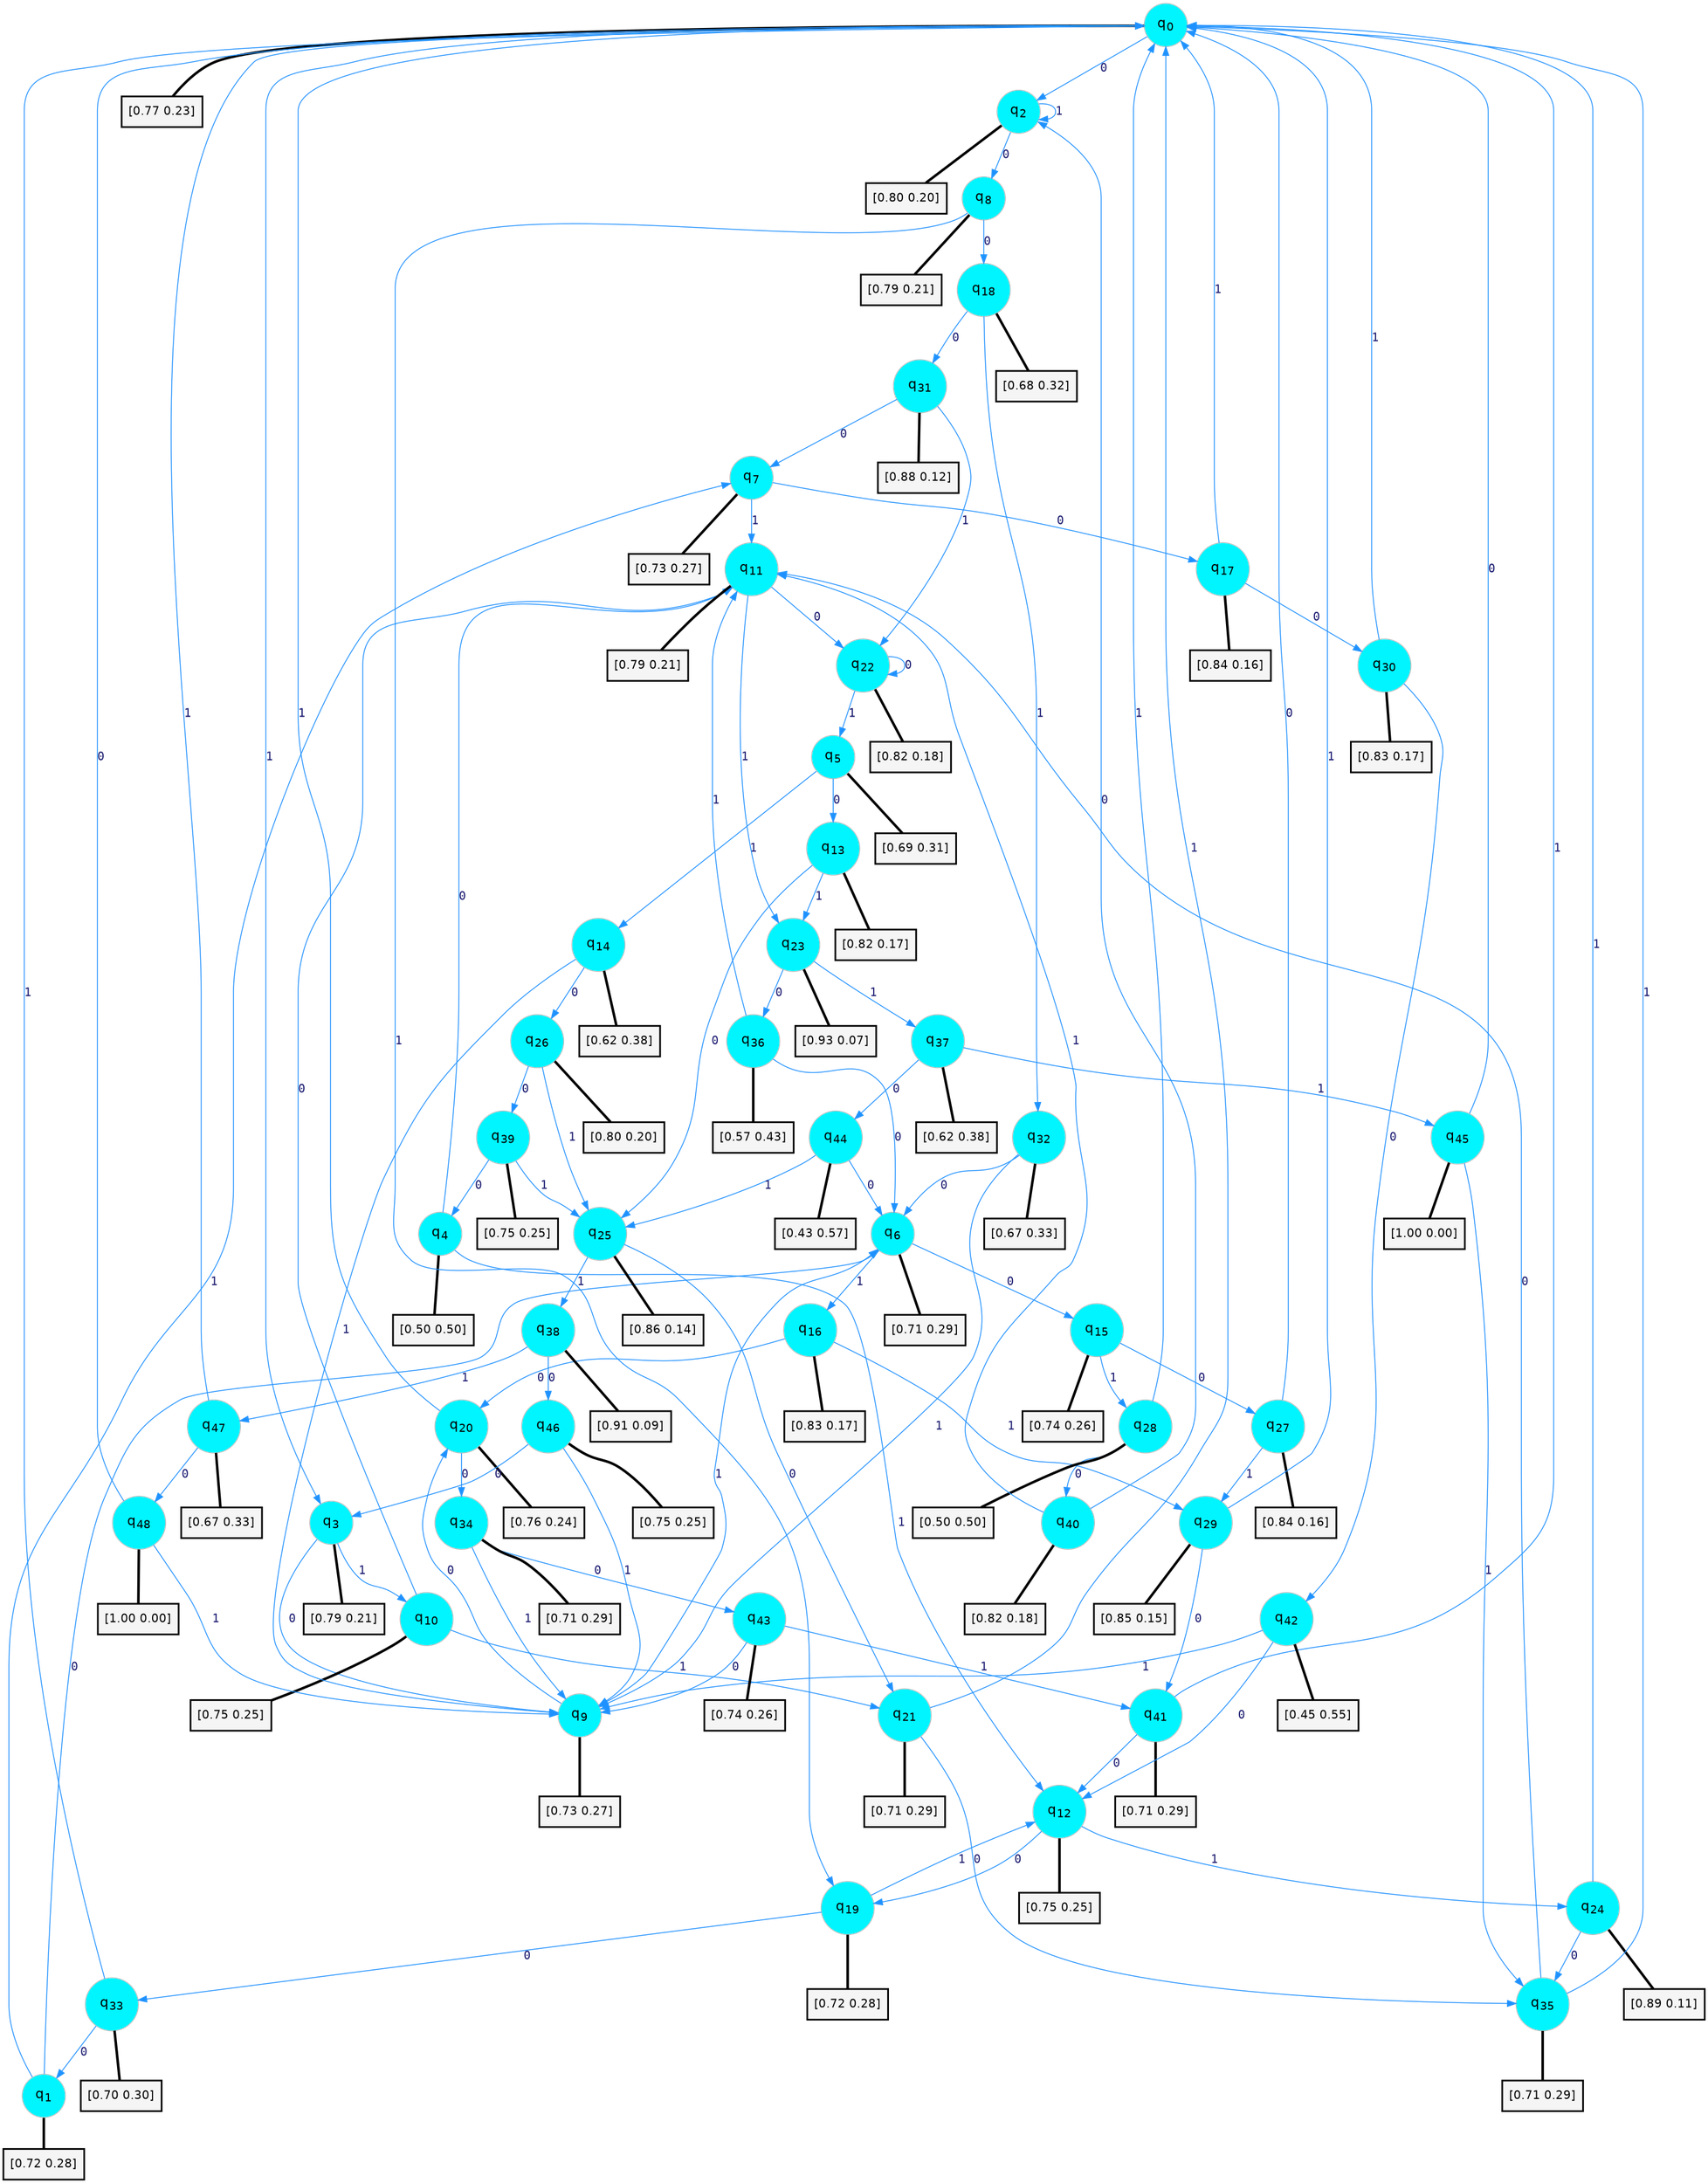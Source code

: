 digraph G {
graph [
bgcolor=transparent, dpi=300, rankdir=TD, size="40,25"];
node [
color=gray, fillcolor=turquoise1, fontcolor=black, fontname=Helvetica, fontsize=16, fontweight=bold, shape=circle, style=filled];
edge [
arrowsize=1, color=dodgerblue1, fontcolor=midnightblue, fontname=courier, fontweight=bold, penwidth=1, style=solid, weight=20];
0[label=<q<SUB>0</SUB>>];
1[label=<q<SUB>1</SUB>>];
2[label=<q<SUB>2</SUB>>];
3[label=<q<SUB>3</SUB>>];
4[label=<q<SUB>4</SUB>>];
5[label=<q<SUB>5</SUB>>];
6[label=<q<SUB>6</SUB>>];
7[label=<q<SUB>7</SUB>>];
8[label=<q<SUB>8</SUB>>];
9[label=<q<SUB>9</SUB>>];
10[label=<q<SUB>10</SUB>>];
11[label=<q<SUB>11</SUB>>];
12[label=<q<SUB>12</SUB>>];
13[label=<q<SUB>13</SUB>>];
14[label=<q<SUB>14</SUB>>];
15[label=<q<SUB>15</SUB>>];
16[label=<q<SUB>16</SUB>>];
17[label=<q<SUB>17</SUB>>];
18[label=<q<SUB>18</SUB>>];
19[label=<q<SUB>19</SUB>>];
20[label=<q<SUB>20</SUB>>];
21[label=<q<SUB>21</SUB>>];
22[label=<q<SUB>22</SUB>>];
23[label=<q<SUB>23</SUB>>];
24[label=<q<SUB>24</SUB>>];
25[label=<q<SUB>25</SUB>>];
26[label=<q<SUB>26</SUB>>];
27[label=<q<SUB>27</SUB>>];
28[label=<q<SUB>28</SUB>>];
29[label=<q<SUB>29</SUB>>];
30[label=<q<SUB>30</SUB>>];
31[label=<q<SUB>31</SUB>>];
32[label=<q<SUB>32</SUB>>];
33[label=<q<SUB>33</SUB>>];
34[label=<q<SUB>34</SUB>>];
35[label=<q<SUB>35</SUB>>];
36[label=<q<SUB>36</SUB>>];
37[label=<q<SUB>37</SUB>>];
38[label=<q<SUB>38</SUB>>];
39[label=<q<SUB>39</SUB>>];
40[label=<q<SUB>40</SUB>>];
41[label=<q<SUB>41</SUB>>];
42[label=<q<SUB>42</SUB>>];
43[label=<q<SUB>43</SUB>>];
44[label=<q<SUB>44</SUB>>];
45[label=<q<SUB>45</SUB>>];
46[label=<q<SUB>46</SUB>>];
47[label=<q<SUB>47</SUB>>];
48[label=<q<SUB>48</SUB>>];
49[label="[0.77 0.23]", shape=box,fontcolor=black, fontname=Helvetica, fontsize=14, penwidth=2, fillcolor=whitesmoke,color=black];
50[label="[0.72 0.28]", shape=box,fontcolor=black, fontname=Helvetica, fontsize=14, penwidth=2, fillcolor=whitesmoke,color=black];
51[label="[0.80 0.20]", shape=box,fontcolor=black, fontname=Helvetica, fontsize=14, penwidth=2, fillcolor=whitesmoke,color=black];
52[label="[0.79 0.21]", shape=box,fontcolor=black, fontname=Helvetica, fontsize=14, penwidth=2, fillcolor=whitesmoke,color=black];
53[label="[0.50 0.50]", shape=box,fontcolor=black, fontname=Helvetica, fontsize=14, penwidth=2, fillcolor=whitesmoke,color=black];
54[label="[0.69 0.31]", shape=box,fontcolor=black, fontname=Helvetica, fontsize=14, penwidth=2, fillcolor=whitesmoke,color=black];
55[label="[0.71 0.29]", shape=box,fontcolor=black, fontname=Helvetica, fontsize=14, penwidth=2, fillcolor=whitesmoke,color=black];
56[label="[0.73 0.27]", shape=box,fontcolor=black, fontname=Helvetica, fontsize=14, penwidth=2, fillcolor=whitesmoke,color=black];
57[label="[0.79 0.21]", shape=box,fontcolor=black, fontname=Helvetica, fontsize=14, penwidth=2, fillcolor=whitesmoke,color=black];
58[label="[0.73 0.27]", shape=box,fontcolor=black, fontname=Helvetica, fontsize=14, penwidth=2, fillcolor=whitesmoke,color=black];
59[label="[0.75 0.25]", shape=box,fontcolor=black, fontname=Helvetica, fontsize=14, penwidth=2, fillcolor=whitesmoke,color=black];
60[label="[0.79 0.21]", shape=box,fontcolor=black, fontname=Helvetica, fontsize=14, penwidth=2, fillcolor=whitesmoke,color=black];
61[label="[0.75 0.25]", shape=box,fontcolor=black, fontname=Helvetica, fontsize=14, penwidth=2, fillcolor=whitesmoke,color=black];
62[label="[0.82 0.17]", shape=box,fontcolor=black, fontname=Helvetica, fontsize=14, penwidth=2, fillcolor=whitesmoke,color=black];
63[label="[0.62 0.38]", shape=box,fontcolor=black, fontname=Helvetica, fontsize=14, penwidth=2, fillcolor=whitesmoke,color=black];
64[label="[0.74 0.26]", shape=box,fontcolor=black, fontname=Helvetica, fontsize=14, penwidth=2, fillcolor=whitesmoke,color=black];
65[label="[0.83 0.17]", shape=box,fontcolor=black, fontname=Helvetica, fontsize=14, penwidth=2, fillcolor=whitesmoke,color=black];
66[label="[0.84 0.16]", shape=box,fontcolor=black, fontname=Helvetica, fontsize=14, penwidth=2, fillcolor=whitesmoke,color=black];
67[label="[0.68 0.32]", shape=box,fontcolor=black, fontname=Helvetica, fontsize=14, penwidth=2, fillcolor=whitesmoke,color=black];
68[label="[0.72 0.28]", shape=box,fontcolor=black, fontname=Helvetica, fontsize=14, penwidth=2, fillcolor=whitesmoke,color=black];
69[label="[0.76 0.24]", shape=box,fontcolor=black, fontname=Helvetica, fontsize=14, penwidth=2, fillcolor=whitesmoke,color=black];
70[label="[0.71 0.29]", shape=box,fontcolor=black, fontname=Helvetica, fontsize=14, penwidth=2, fillcolor=whitesmoke,color=black];
71[label="[0.82 0.18]", shape=box,fontcolor=black, fontname=Helvetica, fontsize=14, penwidth=2, fillcolor=whitesmoke,color=black];
72[label="[0.93 0.07]", shape=box,fontcolor=black, fontname=Helvetica, fontsize=14, penwidth=2, fillcolor=whitesmoke,color=black];
73[label="[0.89 0.11]", shape=box,fontcolor=black, fontname=Helvetica, fontsize=14, penwidth=2, fillcolor=whitesmoke,color=black];
74[label="[0.86 0.14]", shape=box,fontcolor=black, fontname=Helvetica, fontsize=14, penwidth=2, fillcolor=whitesmoke,color=black];
75[label="[0.80 0.20]", shape=box,fontcolor=black, fontname=Helvetica, fontsize=14, penwidth=2, fillcolor=whitesmoke,color=black];
76[label="[0.84 0.16]", shape=box,fontcolor=black, fontname=Helvetica, fontsize=14, penwidth=2, fillcolor=whitesmoke,color=black];
77[label="[0.50 0.50]", shape=box,fontcolor=black, fontname=Helvetica, fontsize=14, penwidth=2, fillcolor=whitesmoke,color=black];
78[label="[0.85 0.15]", shape=box,fontcolor=black, fontname=Helvetica, fontsize=14, penwidth=2, fillcolor=whitesmoke,color=black];
79[label="[0.83 0.17]", shape=box,fontcolor=black, fontname=Helvetica, fontsize=14, penwidth=2, fillcolor=whitesmoke,color=black];
80[label="[0.88 0.12]", shape=box,fontcolor=black, fontname=Helvetica, fontsize=14, penwidth=2, fillcolor=whitesmoke,color=black];
81[label="[0.67 0.33]", shape=box,fontcolor=black, fontname=Helvetica, fontsize=14, penwidth=2, fillcolor=whitesmoke,color=black];
82[label="[0.70 0.30]", shape=box,fontcolor=black, fontname=Helvetica, fontsize=14, penwidth=2, fillcolor=whitesmoke,color=black];
83[label="[0.71 0.29]", shape=box,fontcolor=black, fontname=Helvetica, fontsize=14, penwidth=2, fillcolor=whitesmoke,color=black];
84[label="[0.71 0.29]", shape=box,fontcolor=black, fontname=Helvetica, fontsize=14, penwidth=2, fillcolor=whitesmoke,color=black];
85[label="[0.57 0.43]", shape=box,fontcolor=black, fontname=Helvetica, fontsize=14, penwidth=2, fillcolor=whitesmoke,color=black];
86[label="[0.62 0.38]", shape=box,fontcolor=black, fontname=Helvetica, fontsize=14, penwidth=2, fillcolor=whitesmoke,color=black];
87[label="[0.91 0.09]", shape=box,fontcolor=black, fontname=Helvetica, fontsize=14, penwidth=2, fillcolor=whitesmoke,color=black];
88[label="[0.75 0.25]", shape=box,fontcolor=black, fontname=Helvetica, fontsize=14, penwidth=2, fillcolor=whitesmoke,color=black];
89[label="[0.82 0.18]", shape=box,fontcolor=black, fontname=Helvetica, fontsize=14, penwidth=2, fillcolor=whitesmoke,color=black];
90[label="[0.71 0.29]", shape=box,fontcolor=black, fontname=Helvetica, fontsize=14, penwidth=2, fillcolor=whitesmoke,color=black];
91[label="[0.45 0.55]", shape=box,fontcolor=black, fontname=Helvetica, fontsize=14, penwidth=2, fillcolor=whitesmoke,color=black];
92[label="[0.74 0.26]", shape=box,fontcolor=black, fontname=Helvetica, fontsize=14, penwidth=2, fillcolor=whitesmoke,color=black];
93[label="[0.43 0.57]", shape=box,fontcolor=black, fontname=Helvetica, fontsize=14, penwidth=2, fillcolor=whitesmoke,color=black];
94[label="[1.00 0.00]", shape=box,fontcolor=black, fontname=Helvetica, fontsize=14, penwidth=2, fillcolor=whitesmoke,color=black];
95[label="[0.75 0.25]", shape=box,fontcolor=black, fontname=Helvetica, fontsize=14, penwidth=2, fillcolor=whitesmoke,color=black];
96[label="[0.67 0.33]", shape=box,fontcolor=black, fontname=Helvetica, fontsize=14, penwidth=2, fillcolor=whitesmoke,color=black];
97[label="[1.00 0.00]", shape=box,fontcolor=black, fontname=Helvetica, fontsize=14, penwidth=2, fillcolor=whitesmoke,color=black];
0->2 [label=0];
0->3 [label=1];
0->49 [arrowhead=none, penwidth=3,color=black];
1->6 [label=0];
1->7 [label=1];
1->50 [arrowhead=none, penwidth=3,color=black];
2->8 [label=0];
2->2 [label=1];
2->51 [arrowhead=none, penwidth=3,color=black];
3->9 [label=0];
3->10 [label=1];
3->52 [arrowhead=none, penwidth=3,color=black];
4->11 [label=0];
4->12 [label=1];
4->53 [arrowhead=none, penwidth=3,color=black];
5->13 [label=0];
5->14 [label=1];
5->54 [arrowhead=none, penwidth=3,color=black];
6->15 [label=0];
6->16 [label=1];
6->55 [arrowhead=none, penwidth=3,color=black];
7->17 [label=0];
7->11 [label=1];
7->56 [arrowhead=none, penwidth=3,color=black];
8->18 [label=0];
8->19 [label=1];
8->57 [arrowhead=none, penwidth=3,color=black];
9->20 [label=0];
9->6 [label=1];
9->58 [arrowhead=none, penwidth=3,color=black];
10->11 [label=0];
10->21 [label=1];
10->59 [arrowhead=none, penwidth=3,color=black];
11->22 [label=0];
11->23 [label=1];
11->60 [arrowhead=none, penwidth=3,color=black];
12->19 [label=0];
12->24 [label=1];
12->61 [arrowhead=none, penwidth=3,color=black];
13->25 [label=0];
13->23 [label=1];
13->62 [arrowhead=none, penwidth=3,color=black];
14->26 [label=0];
14->9 [label=1];
14->63 [arrowhead=none, penwidth=3,color=black];
15->27 [label=0];
15->28 [label=1];
15->64 [arrowhead=none, penwidth=3,color=black];
16->20 [label=0];
16->29 [label=1];
16->65 [arrowhead=none, penwidth=3,color=black];
17->30 [label=0];
17->0 [label=1];
17->66 [arrowhead=none, penwidth=3,color=black];
18->31 [label=0];
18->32 [label=1];
18->67 [arrowhead=none, penwidth=3,color=black];
19->33 [label=0];
19->12 [label=1];
19->68 [arrowhead=none, penwidth=3,color=black];
20->34 [label=0];
20->0 [label=1];
20->69 [arrowhead=none, penwidth=3,color=black];
21->35 [label=0];
21->0 [label=1];
21->70 [arrowhead=none, penwidth=3,color=black];
22->22 [label=0];
22->5 [label=1];
22->71 [arrowhead=none, penwidth=3,color=black];
23->36 [label=0];
23->37 [label=1];
23->72 [arrowhead=none, penwidth=3,color=black];
24->35 [label=0];
24->0 [label=1];
24->73 [arrowhead=none, penwidth=3,color=black];
25->21 [label=0];
25->38 [label=1];
25->74 [arrowhead=none, penwidth=3,color=black];
26->39 [label=0];
26->25 [label=1];
26->75 [arrowhead=none, penwidth=3,color=black];
27->0 [label=0];
27->29 [label=1];
27->76 [arrowhead=none, penwidth=3,color=black];
28->40 [label=0];
28->0 [label=1];
28->77 [arrowhead=none, penwidth=3,color=black];
29->41 [label=0];
29->0 [label=1];
29->78 [arrowhead=none, penwidth=3,color=black];
30->42 [label=0];
30->0 [label=1];
30->79 [arrowhead=none, penwidth=3,color=black];
31->7 [label=0];
31->22 [label=1];
31->80 [arrowhead=none, penwidth=3,color=black];
32->6 [label=0];
32->9 [label=1];
32->81 [arrowhead=none, penwidth=3,color=black];
33->1 [label=0];
33->0 [label=1];
33->82 [arrowhead=none, penwidth=3,color=black];
34->43 [label=0];
34->9 [label=1];
34->83 [arrowhead=none, penwidth=3,color=black];
35->11 [label=0];
35->0 [label=1];
35->84 [arrowhead=none, penwidth=3,color=black];
36->6 [label=0];
36->11 [label=1];
36->85 [arrowhead=none, penwidth=3,color=black];
37->44 [label=0];
37->45 [label=1];
37->86 [arrowhead=none, penwidth=3,color=black];
38->46 [label=0];
38->47 [label=1];
38->87 [arrowhead=none, penwidth=3,color=black];
39->4 [label=0];
39->25 [label=1];
39->88 [arrowhead=none, penwidth=3,color=black];
40->2 [label=0];
40->11 [label=1];
40->89 [arrowhead=none, penwidth=3,color=black];
41->12 [label=0];
41->0 [label=1];
41->90 [arrowhead=none, penwidth=3,color=black];
42->12 [label=0];
42->9 [label=1];
42->91 [arrowhead=none, penwidth=3,color=black];
43->9 [label=0];
43->41 [label=1];
43->92 [arrowhead=none, penwidth=3,color=black];
44->6 [label=0];
44->25 [label=1];
44->93 [arrowhead=none, penwidth=3,color=black];
45->0 [label=0];
45->35 [label=1];
45->94 [arrowhead=none, penwidth=3,color=black];
46->3 [label=0];
46->9 [label=1];
46->95 [arrowhead=none, penwidth=3,color=black];
47->48 [label=0];
47->0 [label=1];
47->96 [arrowhead=none, penwidth=3,color=black];
48->0 [label=0];
48->9 [label=1];
48->97 [arrowhead=none, penwidth=3,color=black];
}
